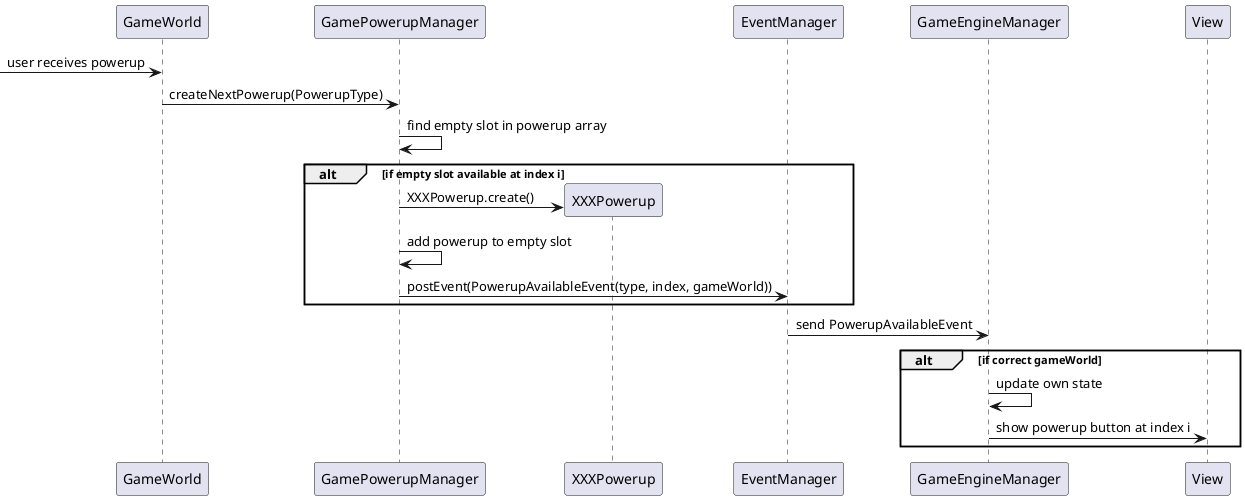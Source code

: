@startuml
create GameWorld

[-> GameWorld: user receives powerup

GameWorld-> GamePowerupManager: createNextPowerup(PowerupType)

GamePowerupManager -> GamePowerupManager: find empty slot in powerup array

alt if empty slot available at index i
create XXXPowerup
GamePowerupManager-> XXXPowerup: XXXPowerup.create()
GamePowerupManager -> GamePowerupManager: add powerup to empty slot
GamePowerupManager -> EventManager: postEvent(PowerupAvailableEvent(type, index, gameWorld))
end

EventManager -> GameEngineManager: send PowerupAvailableEvent
alt if correct gameWorld
GameEngineManager -> GameEngineManager: update own state
GameEngineManager -> View: show powerup button at index i
end
@enduml